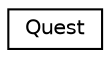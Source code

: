 digraph "Graphical Class Hierarchy"
{
  edge [fontname="Helvetica",fontsize="10",labelfontname="Helvetica",labelfontsize="10"];
  node [fontname="Helvetica",fontsize="10",shape=record];
  rankdir="LR";
  Node0 [label="Quest",height=0.2,width=0.4,color="black", fillcolor="white", style="filled",URL="$class_quest.html",tooltip="Developed by: Peao (rngs); Class that represents a Quest. "];
}
